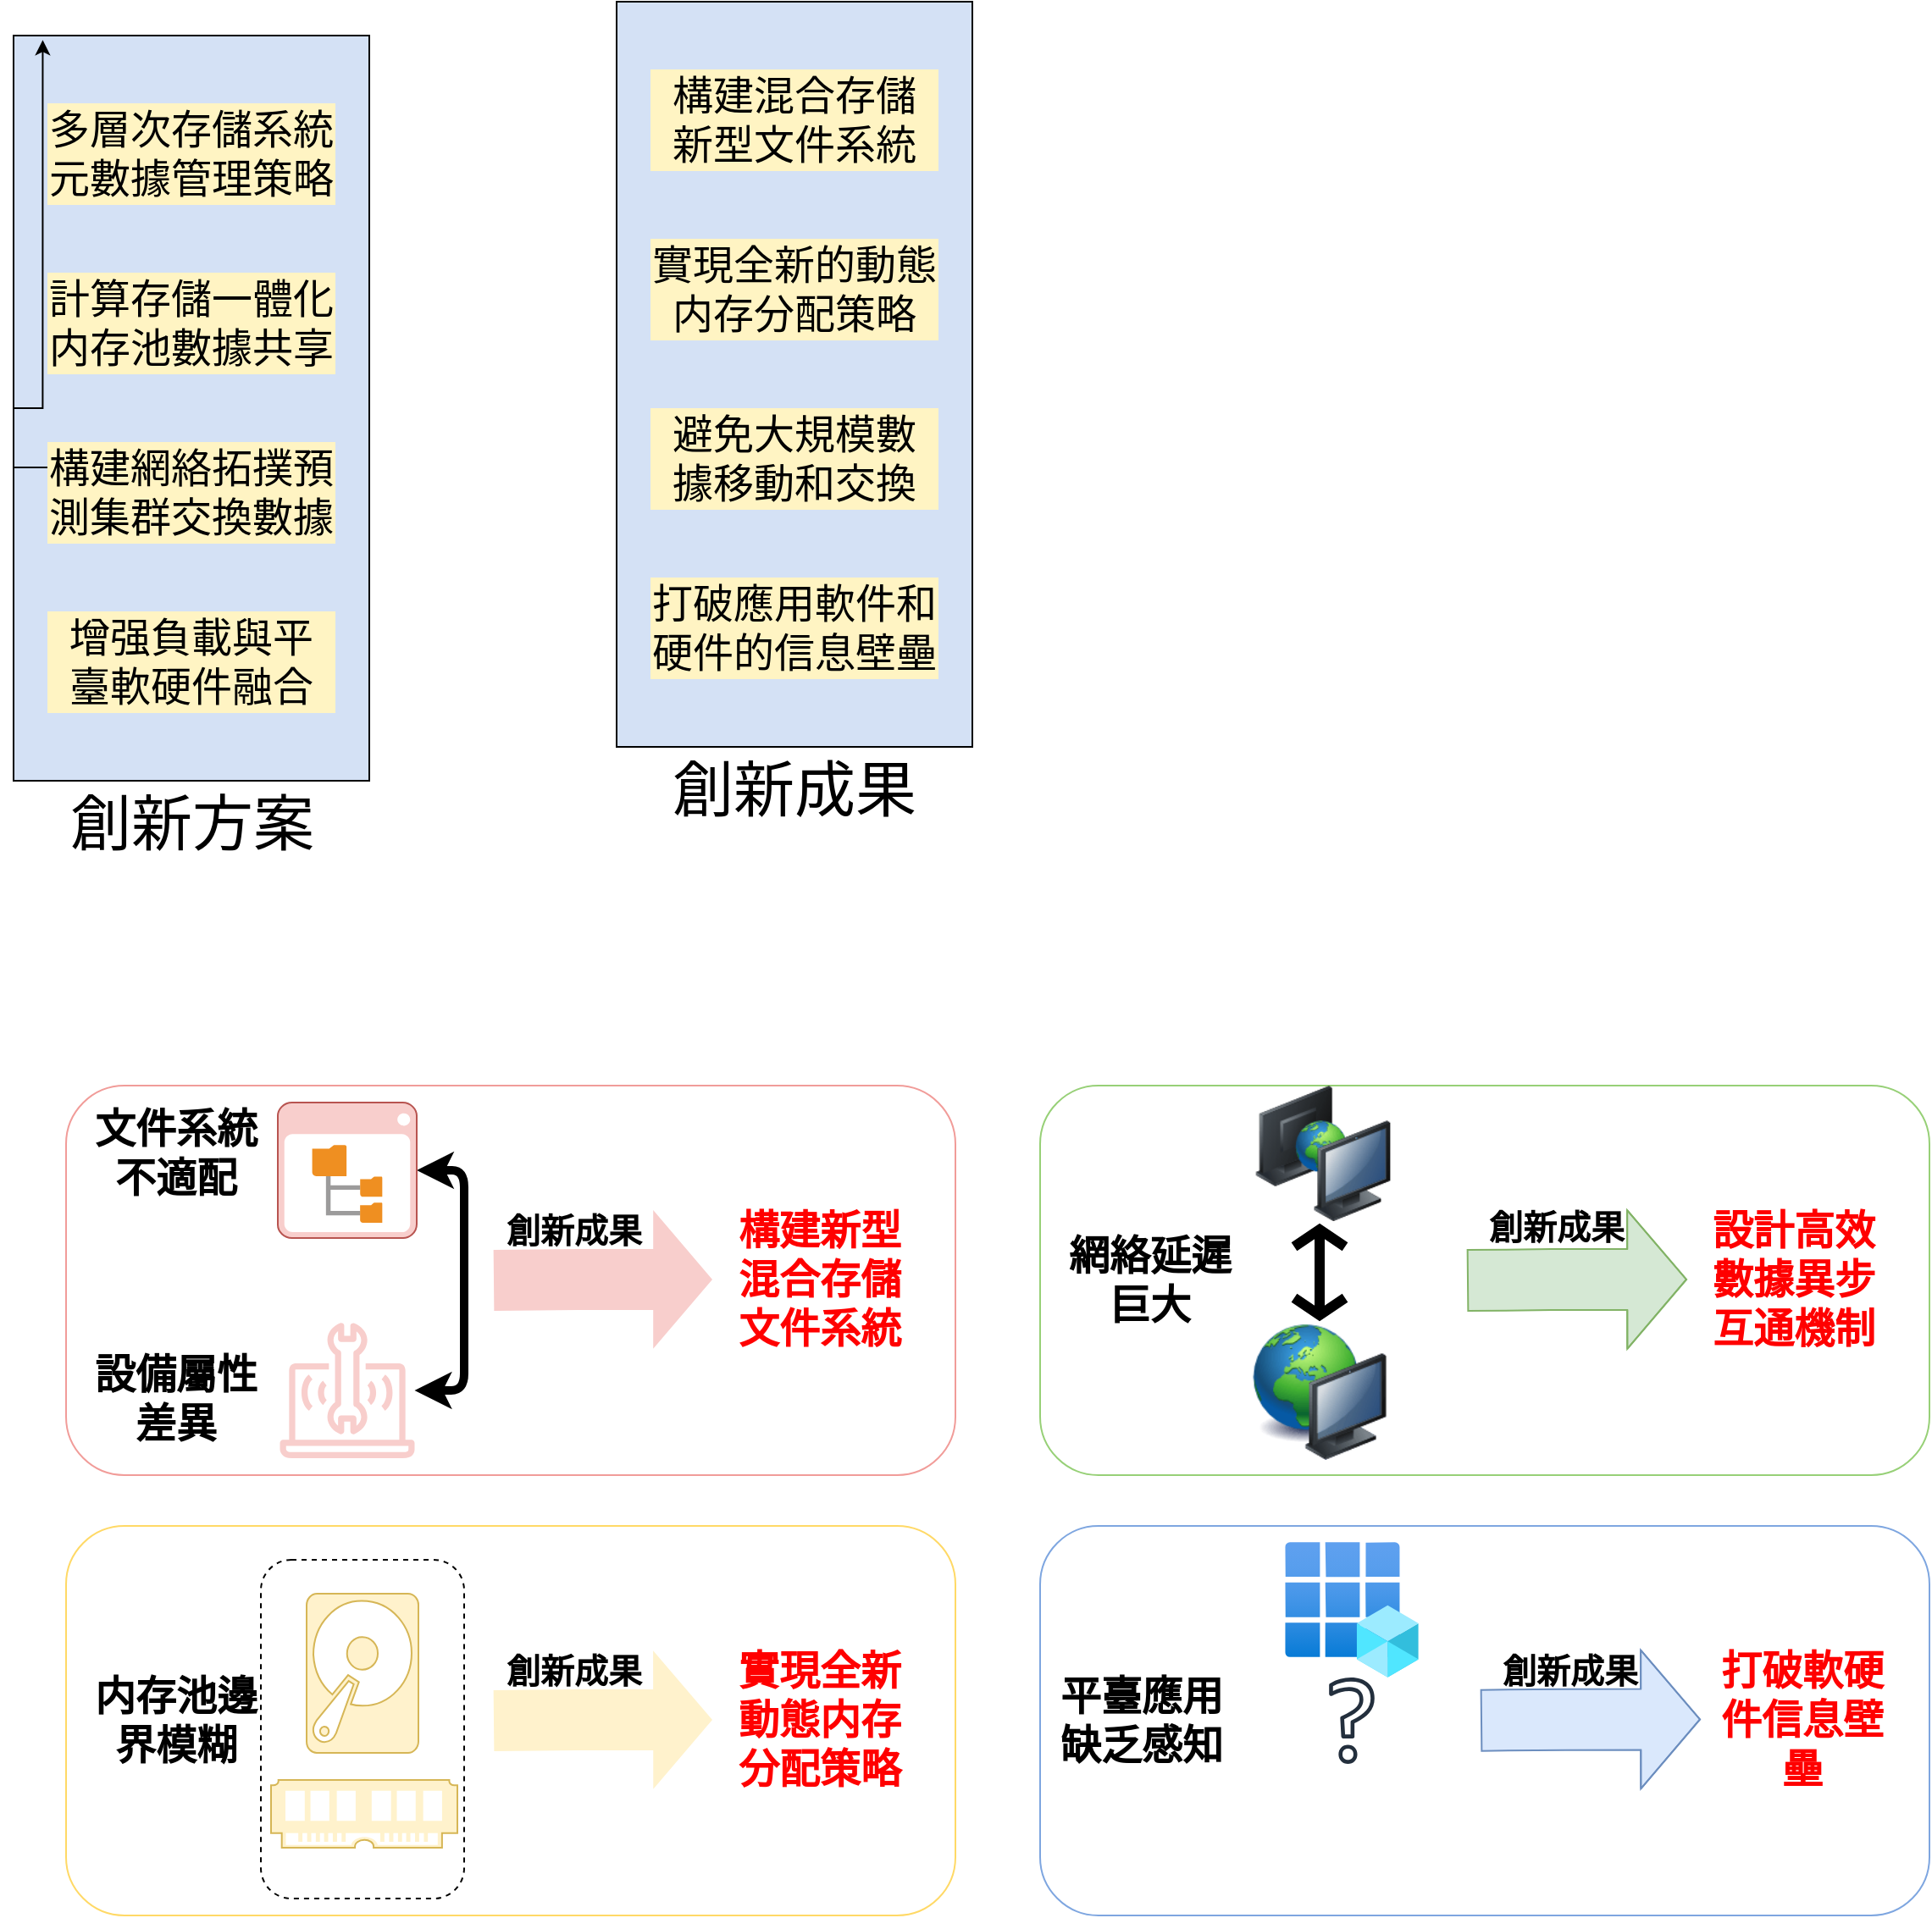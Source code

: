 <mxfile version="21.3.0" type="github">
  <diagram name="第 1 页" id="2KE3e0sI5M_i0R3wZd8V">
    <mxGraphModel dx="1075" dy="1831" grid="1" gridSize="10" guides="1" tooltips="1" connect="1" arrows="1" fold="1" page="1" pageScale="1" pageWidth="827" pageHeight="1169" math="0" shadow="0">
      <root>
        <mxCell id="0" />
        <mxCell id="1" parent="0" />
        <mxCell id="hp1ZqnCWCo9bEnDBB-Sz-37" value="" style="group" parent="1" vertex="1" connectable="0">
          <mxGeometry x="414" y="-200" width="210" height="480" as="geometry" />
        </mxCell>
        <mxCell id="hp1ZqnCWCo9bEnDBB-Sz-38" value="" style="rounded=0;whiteSpace=wrap;html=1;fillColor=#D4E1F5;" parent="hp1ZqnCWCo9bEnDBB-Sz-37" vertex="1">
          <mxGeometry width="210" height="440" as="geometry" />
        </mxCell>
        <mxCell id="hp1ZqnCWCo9bEnDBB-Sz-39" value="&lt;font style=&quot;font-size: 36px;&quot;&gt;創新方案&lt;/font&gt;" style="text;html=1;strokeColor=none;fillColor=none;align=center;verticalAlign=middle;whiteSpace=wrap;rounded=0;" parent="hp1ZqnCWCo9bEnDBB-Sz-37" vertex="1">
          <mxGeometry x="27.5" y="450" width="155" height="30" as="geometry" />
        </mxCell>
        <mxCell id="hp1ZqnCWCo9bEnDBB-Sz-40" value="&lt;font style=&quot;font-size: 24px;&quot;&gt;多層次存儲系統元數據管理策略&lt;/font&gt;" style="rounded=0;whiteSpace=wrap;html=1;fillColor=#FFF4C3;strokeColor=none;" parent="hp1ZqnCWCo9bEnDBB-Sz-37" vertex="1">
          <mxGeometry x="20" y="40" width="170" height="60" as="geometry" />
        </mxCell>
        <mxCell id="hp1ZqnCWCo9bEnDBB-Sz-41" value="&lt;font style=&quot;font-size: 24px;&quot;&gt;計算存儲一體化内存池數據共享&lt;br&gt;&lt;/font&gt;" style="rounded=0;whiteSpace=wrap;html=1;fillColor=#FFF4C3;strokeColor=none;" parent="hp1ZqnCWCo9bEnDBB-Sz-37" vertex="1">
          <mxGeometry x="20" y="140" width="170" height="60" as="geometry" />
        </mxCell>
        <mxCell id="PvQUBS61xmUCgDq2Q7-0-2" style="edgeStyle=orthogonalEdgeStyle;rounded=0;orthogonalLoop=1;jettySize=auto;html=1;exitX=0;exitY=0.25;exitDx=0;exitDy=0;entryX=0.082;entryY=0.006;entryDx=0;entryDy=0;entryPerimeter=0;" edge="1" parent="hp1ZqnCWCo9bEnDBB-Sz-37" source="hp1ZqnCWCo9bEnDBB-Sz-42" target="hp1ZqnCWCo9bEnDBB-Sz-38">
          <mxGeometry relative="1" as="geometry" />
        </mxCell>
        <mxCell id="hp1ZqnCWCo9bEnDBB-Sz-42" value="&lt;span style=&quot;font-size: 24px;&quot;&gt;構建網絡拓撲預測集群交換數據&lt;/span&gt;" style="rounded=0;whiteSpace=wrap;html=1;fillColor=#FFF4C3;strokeColor=none;" parent="hp1ZqnCWCo9bEnDBB-Sz-37" vertex="1">
          <mxGeometry x="20" y="240" width="170" height="60" as="geometry" />
        </mxCell>
        <mxCell id="hp1ZqnCWCo9bEnDBB-Sz-43" value="&lt;span style=&quot;font-size: 24px;&quot;&gt;增强負載與平&lt;br&gt;臺軟硬件融合&lt;/span&gt;" style="rounded=0;whiteSpace=wrap;html=1;fillColor=#FFF4C3;strokeColor=none;" parent="hp1ZqnCWCo9bEnDBB-Sz-37" vertex="1">
          <mxGeometry x="20" y="340" width="170" height="60" as="geometry" />
        </mxCell>
        <mxCell id="hp1ZqnCWCo9bEnDBB-Sz-44" value="" style="group" parent="1" vertex="1" connectable="0">
          <mxGeometry x="770" y="-220" width="210" height="480" as="geometry" />
        </mxCell>
        <mxCell id="hp1ZqnCWCo9bEnDBB-Sz-45" value="" style="rounded=0;whiteSpace=wrap;html=1;fillColor=#D4E1F5;" parent="hp1ZqnCWCo9bEnDBB-Sz-44" vertex="1">
          <mxGeometry width="210" height="440" as="geometry" />
        </mxCell>
        <mxCell id="hp1ZqnCWCo9bEnDBB-Sz-46" value="&lt;font style=&quot;font-size: 36px;&quot;&gt;創新成果&lt;/font&gt;" style="text;html=1;strokeColor=none;fillColor=none;align=center;verticalAlign=middle;whiteSpace=wrap;rounded=0;" parent="hp1ZqnCWCo9bEnDBB-Sz-44" vertex="1">
          <mxGeometry x="25" y="450" width="160" height="30" as="geometry" />
        </mxCell>
        <mxCell id="hp1ZqnCWCo9bEnDBB-Sz-47" value="&lt;font style=&quot;font-size: 24px;&quot;&gt;構建混&lt;/font&gt;&lt;span style=&quot;font-size: 24px;&quot;&gt;合存儲&lt;/span&gt;&lt;span style=&quot;font-size: 24px;&quot;&gt;&lt;br&gt;新型文件系統&lt;/span&gt;" style="rounded=0;whiteSpace=wrap;html=1;fillColor=#FFF4C3;strokeColor=none;" parent="hp1ZqnCWCo9bEnDBB-Sz-44" vertex="1">
          <mxGeometry x="20" y="40" width="170" height="60" as="geometry" />
        </mxCell>
        <mxCell id="hp1ZqnCWCo9bEnDBB-Sz-48" value="&lt;span style=&quot;font-size: 24px;&quot;&gt;實現全新的動態内存分配策略&lt;/span&gt;" style="rounded=0;whiteSpace=wrap;html=1;fillColor=#FFF4C3;strokeColor=none;" parent="hp1ZqnCWCo9bEnDBB-Sz-44" vertex="1">
          <mxGeometry x="20" y="140" width="170" height="60" as="geometry" />
        </mxCell>
        <mxCell id="hp1ZqnCWCo9bEnDBB-Sz-49" value="&lt;span style=&quot;font-size: 24px;&quot;&gt;避免大規模數&lt;br&gt;據移動和交換&lt;/span&gt;" style="rounded=0;whiteSpace=wrap;html=1;fillColor=#FFF4C3;strokeColor=none;" parent="hp1ZqnCWCo9bEnDBB-Sz-44" vertex="1">
          <mxGeometry x="20" y="240" width="170" height="60" as="geometry" />
        </mxCell>
        <mxCell id="hp1ZqnCWCo9bEnDBB-Sz-50" value="&lt;span style=&quot;font-size: 24px;&quot;&gt;打破應用軟件和硬件的信息壁壘&lt;/span&gt;" style="rounded=0;whiteSpace=wrap;html=1;fillColor=#FFF4C3;strokeColor=none;" parent="hp1ZqnCWCo9bEnDBB-Sz-44" vertex="1">
          <mxGeometry x="20" y="340" width="170" height="60" as="geometry" />
        </mxCell>
        <mxCell id="PvQUBS61xmUCgDq2Q7-0-1" value="" style="rounded=1;whiteSpace=wrap;html=1;strokeColor=#F19C99;" vertex="1" parent="1">
          <mxGeometry x="445" y="420" width="525" height="230" as="geometry" />
        </mxCell>
        <mxCell id="PvQUBS61xmUCgDq2Q7-0-3" value="" style="rounded=1;whiteSpace=wrap;html=1;strokeColor=#FFD966;" vertex="1" parent="1">
          <mxGeometry x="445" y="680" width="525" height="230" as="geometry" />
        </mxCell>
        <mxCell id="PvQUBS61xmUCgDq2Q7-0-4" value="&lt;span style=&quot;font-size: 24px;&quot;&gt;&lt;b&gt;文件系統不適配&lt;br&gt;&lt;br&gt;&lt;/b&gt;&lt;/span&gt;" style="rounded=0;whiteSpace=wrap;html=1;fillColor=none;strokeColor=none;" vertex="1" parent="1">
          <mxGeometry x="460" y="440" width="100" height="70" as="geometry" />
        </mxCell>
        <mxCell id="PvQUBS61xmUCgDq2Q7-0-6" value="&lt;b style=&quot;border-color: var(--border-color); font-size: 24px;&quot;&gt;&lt;font style=&quot;border-color: var(--border-color);&quot; color=&quot;#ff0000&quot;&gt;構建新型混合存儲文件系統&lt;/font&gt;&lt;/b&gt;&lt;span style=&quot;font-size: 24px;&quot;&gt;&lt;b&gt;&lt;br&gt;&lt;/b&gt;&lt;/span&gt;" style="rounded=0;whiteSpace=wrap;html=1;fillColor=none;strokeColor=none;" vertex="1" parent="1">
          <mxGeometry x="840" y="460" width="100" height="150" as="geometry" />
        </mxCell>
        <mxCell id="PvQUBS61xmUCgDq2Q7-0-48" style="edgeStyle=orthogonalEdgeStyle;rounded=1;orthogonalLoop=1;jettySize=auto;html=1;startArrow=classic;strokeWidth=5;" edge="1" parent="1" source="PvQUBS61xmUCgDq2Q7-0-8" target="PvQUBS61xmUCgDq2Q7-0-9">
          <mxGeometry relative="1" as="geometry">
            <Array as="points">
              <mxPoint x="680" y="600" />
              <mxPoint x="680" y="470" />
            </Array>
          </mxGeometry>
        </mxCell>
        <mxCell id="PvQUBS61xmUCgDq2Q7-0-8" value="" style="sketch=0;outlineConnect=0;fillColor=#f8cecc;strokeColor=#b85450;dashed=0;verticalLabelPosition=bottom;verticalAlign=top;align=center;html=1;fontSize=12;fontStyle=0;aspect=fixed;pointerEvents=1;shape=mxgraph.aws4.iot_device_tester;" vertex="1" parent="1">
          <mxGeometry x="571" y="560" width="80" height="80" as="geometry" />
        </mxCell>
        <mxCell id="PvQUBS61xmUCgDq2Q7-0-9" value="" style="shadow=0;dashed=0;html=1;strokeColor=#b85450;fillColor=#f8cecc;labelPosition=center;verticalLabelPosition=bottom;verticalAlign=top;align=center;outlineConnect=0;shape=mxgraph.veeam.2d.file_system_browser;" vertex="1" parent="1">
          <mxGeometry x="570" y="430" width="82" height="80" as="geometry" />
        </mxCell>
        <mxCell id="PvQUBS61xmUCgDq2Q7-0-11" value="&lt;span style=&quot;font-size: 24px;&quot;&gt;&lt;b&gt;設備屬性差異&lt;br&gt;&lt;/b&gt;&lt;/span&gt;" style="rounded=0;whiteSpace=wrap;html=1;fillColor=none;strokeColor=none;" vertex="1" parent="1">
          <mxGeometry x="460" y="570" width="100" height="70" as="geometry" />
        </mxCell>
        <mxCell id="PvQUBS61xmUCgDq2Q7-0-14" value="" style="shape=flexArrow;endArrow=classic;html=1;rounded=0;endWidth=44.828;endSize=11.3;width=36;fillColor=#f8cecc;strokeColor=none;" edge="1" parent="1">
          <mxGeometry width="50" height="50" relative="1" as="geometry">
            <mxPoint x="697" y="534.97" as="sourcePoint" />
            <mxPoint x="827" y="534.47" as="targetPoint" />
            <Array as="points">
              <mxPoint x="747" y="534.47" />
            </Array>
          </mxGeometry>
        </mxCell>
        <mxCell id="PvQUBS61xmUCgDq2Q7-0-18" value="" style="group" vertex="1" connectable="0" parent="1">
          <mxGeometry x="560" y="700" width="120" height="200" as="geometry" />
        </mxCell>
        <mxCell id="PvQUBS61xmUCgDq2Q7-0-12" value="" style="sketch=0;pointerEvents=1;shadow=0;dashed=0;html=1;strokeColor=#d6b656;fillColor=#fff2cc;labelPosition=center;verticalLabelPosition=bottom;verticalAlign=top;outlineConnect=0;align=center;shape=mxgraph.office.devices.hard_disk;" vertex="1" parent="PvQUBS61xmUCgDq2Q7-0-18">
          <mxGeometry x="27" y="20" width="66" height="94" as="geometry" />
        </mxCell>
        <mxCell id="PvQUBS61xmUCgDq2Q7-0-16" value="" style="pointerEvents=1;shadow=0;dashed=0;html=1;strokeColor=#d6b656;fillColor=#fff2cc;labelPosition=center;verticalLabelPosition=bottom;verticalAlign=top;align=center;outlineConnect=0;shape=mxgraph.veeam.ram;" vertex="1" parent="PvQUBS61xmUCgDq2Q7-0-18">
          <mxGeometry x="6" y="130" width="110" height="40" as="geometry" />
        </mxCell>
        <mxCell id="PvQUBS61xmUCgDq2Q7-0-17" value="" style="rounded=1;whiteSpace=wrap;html=1;fillColor=none;dashed=1;" vertex="1" parent="PvQUBS61xmUCgDq2Q7-0-18">
          <mxGeometry width="120" height="200" as="geometry" />
        </mxCell>
        <mxCell id="PvQUBS61xmUCgDq2Q7-0-19" value="&lt;span style=&quot;font-size: 24px;&quot;&gt;&lt;b&gt;内存池邊界模糊&lt;br&gt;&lt;/b&gt;&lt;/span&gt;" style="rounded=0;whiteSpace=wrap;html=1;fillColor=none;strokeColor=none;" vertex="1" parent="1">
          <mxGeometry x="460" y="760" width="100" height="70" as="geometry" />
        </mxCell>
        <mxCell id="PvQUBS61xmUCgDq2Q7-0-20" value="" style="shape=flexArrow;endArrow=classic;html=1;rounded=0;endWidth=44.828;endSize=11.3;width=36;fillColor=#fff2cc;strokeColor=none;" edge="1" parent="1">
          <mxGeometry width="50" height="50" relative="1" as="geometry">
            <mxPoint x="697" y="795.06" as="sourcePoint" />
            <mxPoint x="827" y="794.47" as="targetPoint" />
            <Array as="points">
              <mxPoint x="747" y="794.56" />
            </Array>
          </mxGeometry>
        </mxCell>
        <mxCell id="PvQUBS61xmUCgDq2Q7-0-21" value="&lt;b style=&quot;border-color: var(--border-color); font-size: 24px;&quot;&gt;&lt;font style=&quot;border-color: var(--border-color);&quot; color=&quot;#ff0000&quot;&gt;實現全新動態内存分配策略&lt;/font&gt;&lt;/b&gt;&lt;span style=&quot;font-size: 24px;&quot;&gt;&lt;b&gt;&lt;br&gt;&lt;/b&gt;&lt;/span&gt;" style="rounded=0;whiteSpace=wrap;html=1;fillColor=none;strokeColor=none;" vertex="1" parent="1">
          <mxGeometry x="840" y="720" width="100" height="150" as="geometry" />
        </mxCell>
        <mxCell id="PvQUBS61xmUCgDq2Q7-0-33" value="" style="group" vertex="1" connectable="0" parent="1">
          <mxGeometry x="1020" y="420" width="525" height="230" as="geometry" />
        </mxCell>
        <mxCell id="PvQUBS61xmUCgDq2Q7-0-22" value="" style="rounded=1;whiteSpace=wrap;html=1;strokeColor=#97D077;" vertex="1" parent="PvQUBS61xmUCgDq2Q7-0-33">
          <mxGeometry width="525" height="230" as="geometry" />
        </mxCell>
        <mxCell id="PvQUBS61xmUCgDq2Q7-0-27" value="&lt;span style=&quot;font-size: 24px;&quot;&gt;&lt;b&gt;網絡延遲巨大&lt;br&gt;&lt;/b&gt;&lt;/span&gt;" style="rounded=0;whiteSpace=wrap;html=1;fillColor=none;strokeColor=none;" vertex="1" parent="PvQUBS61xmUCgDq2Q7-0-33">
          <mxGeometry x="15" y="80" width="100" height="70" as="geometry" />
        </mxCell>
        <mxCell id="PvQUBS61xmUCgDq2Q7-0-28" value="" style="shape=flexArrow;endArrow=classic;html=1;rounded=0;endWidth=44.828;endSize=11.3;width=36;fillColor=#d5e8d4;strokeColor=#82b366;" edge="1" parent="PvQUBS61xmUCgDq2Q7-0-33">
          <mxGeometry width="50" height="50" relative="1" as="geometry">
            <mxPoint x="252" y="115.06" as="sourcePoint" />
            <mxPoint x="382" y="114.47" as="targetPoint" />
            <Array as="points">
              <mxPoint x="302" y="114.56" />
            </Array>
          </mxGeometry>
        </mxCell>
        <mxCell id="PvQUBS61xmUCgDq2Q7-0-29" value="&lt;span style=&quot;font-size: 24px;&quot;&gt;&lt;b&gt;&lt;font color=&quot;#ff0000&quot;&gt;設計高效數據異步互通機制&lt;/font&gt;&lt;br&gt;&lt;/b&gt;&lt;/span&gt;" style="rounded=0;whiteSpace=wrap;html=1;fillColor=none;strokeColor=none;" vertex="1" parent="PvQUBS61xmUCgDq2Q7-0-33">
          <mxGeometry x="395" y="40" width="100" height="150" as="geometry" />
        </mxCell>
        <mxCell id="PvQUBS61xmUCgDq2Q7-0-30" value="" style="image;html=1;image=img/lib/clip_art/computers/Network_2_128x128.png" vertex="1" parent="PvQUBS61xmUCgDq2Q7-0-33">
          <mxGeometry x="127" width="80" height="80" as="geometry" />
        </mxCell>
        <mxCell id="PvQUBS61xmUCgDq2Q7-0-31" value="" style="image;html=1;image=img/lib/clip_art/computers/Network_128x128.png" vertex="1" parent="PvQUBS61xmUCgDq2Q7-0-33">
          <mxGeometry x="125" y="141" width="80" height="80" as="geometry" />
        </mxCell>
        <mxCell id="PvQUBS61xmUCgDq2Q7-0-32" value="" style="html=1;outlineConnect=0;whiteSpace=wrap;fillColor=#AFFFAF;shape=mxgraph.archimate3.commNetw;strokeWidth=6;rotation=90;" vertex="1" parent="PvQUBS61xmUCgDq2Q7-0-33">
          <mxGeometry x="139.75" y="95.25" width="50.5" height="30" as="geometry" />
        </mxCell>
        <mxCell id="PvQUBS61xmUCgDq2Q7-0-72" value="&lt;b&gt;&lt;font style=&quot;font-size: 20px;&quot;&gt;創新成果&lt;/font&gt;&lt;/b&gt;" style="text;html=1;strokeColor=none;fillColor=none;align=center;verticalAlign=middle;whiteSpace=wrap;rounded=0;" vertex="1" parent="PvQUBS61xmUCgDq2Q7-0-33">
          <mxGeometry x="260" y="68.25" width="90" height="30" as="geometry" />
        </mxCell>
        <mxCell id="PvQUBS61xmUCgDq2Q7-0-34" value="" style="rounded=1;whiteSpace=wrap;html=1;strokeColor=#7EA6E0;" vertex="1" parent="1">
          <mxGeometry x="1020" y="680" width="525" height="230" as="geometry" />
        </mxCell>
        <mxCell id="PvQUBS61xmUCgDq2Q7-0-35" value="&lt;span style=&quot;font-size: 24px;&quot;&gt;&lt;b&gt;平臺應用缺乏感知&lt;br&gt;&lt;/b&gt;&lt;/span&gt;" style="rounded=0;whiteSpace=wrap;html=1;fillColor=none;strokeColor=none;" vertex="1" parent="1">
          <mxGeometry x="1030" y="760" width="100" height="70" as="geometry" />
        </mxCell>
        <mxCell id="PvQUBS61xmUCgDq2Q7-0-36" value="" style="shape=flexArrow;endArrow=classic;html=1;rounded=0;endWidth=44.828;endSize=11.3;width=36;fillColor=#dae8fc;strokeColor=#6c8ebf;" edge="1" parent="1">
          <mxGeometry width="50" height="50" relative="1" as="geometry">
            <mxPoint x="1280" y="794.82" as="sourcePoint" />
            <mxPoint x="1410" y="794.23" as="targetPoint" />
            <Array as="points">
              <mxPoint x="1330" y="794.32" />
            </Array>
          </mxGeometry>
        </mxCell>
        <mxCell id="PvQUBS61xmUCgDq2Q7-0-45" value="&lt;span style=&quot;font-size: 24px;&quot;&gt;&lt;b&gt;&lt;font color=&quot;#ff0000&quot;&gt;打破軟硬件信息壁壘&lt;/font&gt;&lt;br&gt;&lt;/b&gt;&lt;/span&gt;" style="rounded=0;whiteSpace=wrap;html=1;fillColor=none;strokeColor=none;" vertex="1" parent="1">
          <mxGeometry x="1420" y="720" width="100" height="150" as="geometry" />
        </mxCell>
        <mxCell id="PvQUBS61xmUCgDq2Q7-0-49" value="" style="shape=image;html=1;verticalAlign=top;verticalLabelPosition=bottom;labelBackgroundColor=#ffffff;imageAspect=0;aspect=fixed;image=https://cdn2.iconfinder.com/data/icons/competitive-strategy-and-corporate-training/512/194_Computer_desktop_hardware_workstation_System_app_development-128.png" vertex="1" parent="1">
          <mxGeometry x="1159" y="810" width="90" height="90" as="geometry" />
        </mxCell>
        <mxCell id="PvQUBS61xmUCgDq2Q7-0-52" value="" style="sketch=0;outlineConnect=0;fontColor=#232F3E;gradientColor=none;fillColor=#232F3D;strokeColor=none;dashed=0;verticalLabelPosition=bottom;verticalAlign=top;align=center;html=1;fontSize=12;fontStyle=0;aspect=fixed;pointerEvents=1;shape=mxgraph.aws4.question;" vertex="1" parent="1">
          <mxGeometry x="1190.59" y="769.5" width="26.81" height="51" as="geometry" />
        </mxCell>
        <mxCell id="PvQUBS61xmUCgDq2Q7-0-53" value="" style="image;aspect=fixed;html=1;points=[];align=center;fontSize=12;image=img/lib/azure2/identity/App_Registrations.svg;" vertex="1" parent="1">
          <mxGeometry x="1164.63" y="689.5" width="78.75" height="80" as="geometry" />
        </mxCell>
        <mxCell id="PvQUBS61xmUCgDq2Q7-0-55" value="&lt;b&gt;&lt;font style=&quot;font-size: 20px;&quot;&gt;創新成果&lt;/font&gt;&lt;/b&gt;" style="text;html=1;strokeColor=none;fillColor=none;align=center;verticalAlign=middle;whiteSpace=wrap;rounded=0;" vertex="1" parent="1">
          <mxGeometry x="700" y="490" width="90" height="30" as="geometry" />
        </mxCell>
        <mxCell id="PvQUBS61xmUCgDq2Q7-0-69" value="&lt;b&gt;&lt;font style=&quot;font-size: 20px;&quot;&gt;創新成果&lt;/font&gt;&lt;/b&gt;" style="text;html=1;strokeColor=none;fillColor=none;align=center;verticalAlign=middle;whiteSpace=wrap;rounded=0;" vertex="1" parent="1">
          <mxGeometry x="1288" y="750" width="90" height="30" as="geometry" />
        </mxCell>
        <mxCell id="PvQUBS61xmUCgDq2Q7-0-73" value="&lt;b&gt;&lt;font style=&quot;font-size: 20px;&quot;&gt;創新成果&lt;/font&gt;&lt;/b&gt;" style="text;html=1;strokeColor=none;fillColor=none;align=center;verticalAlign=middle;whiteSpace=wrap;rounded=0;" vertex="1" parent="1">
          <mxGeometry x="700" y="750" width="90" height="30" as="geometry" />
        </mxCell>
      </root>
    </mxGraphModel>
  </diagram>
</mxfile>
